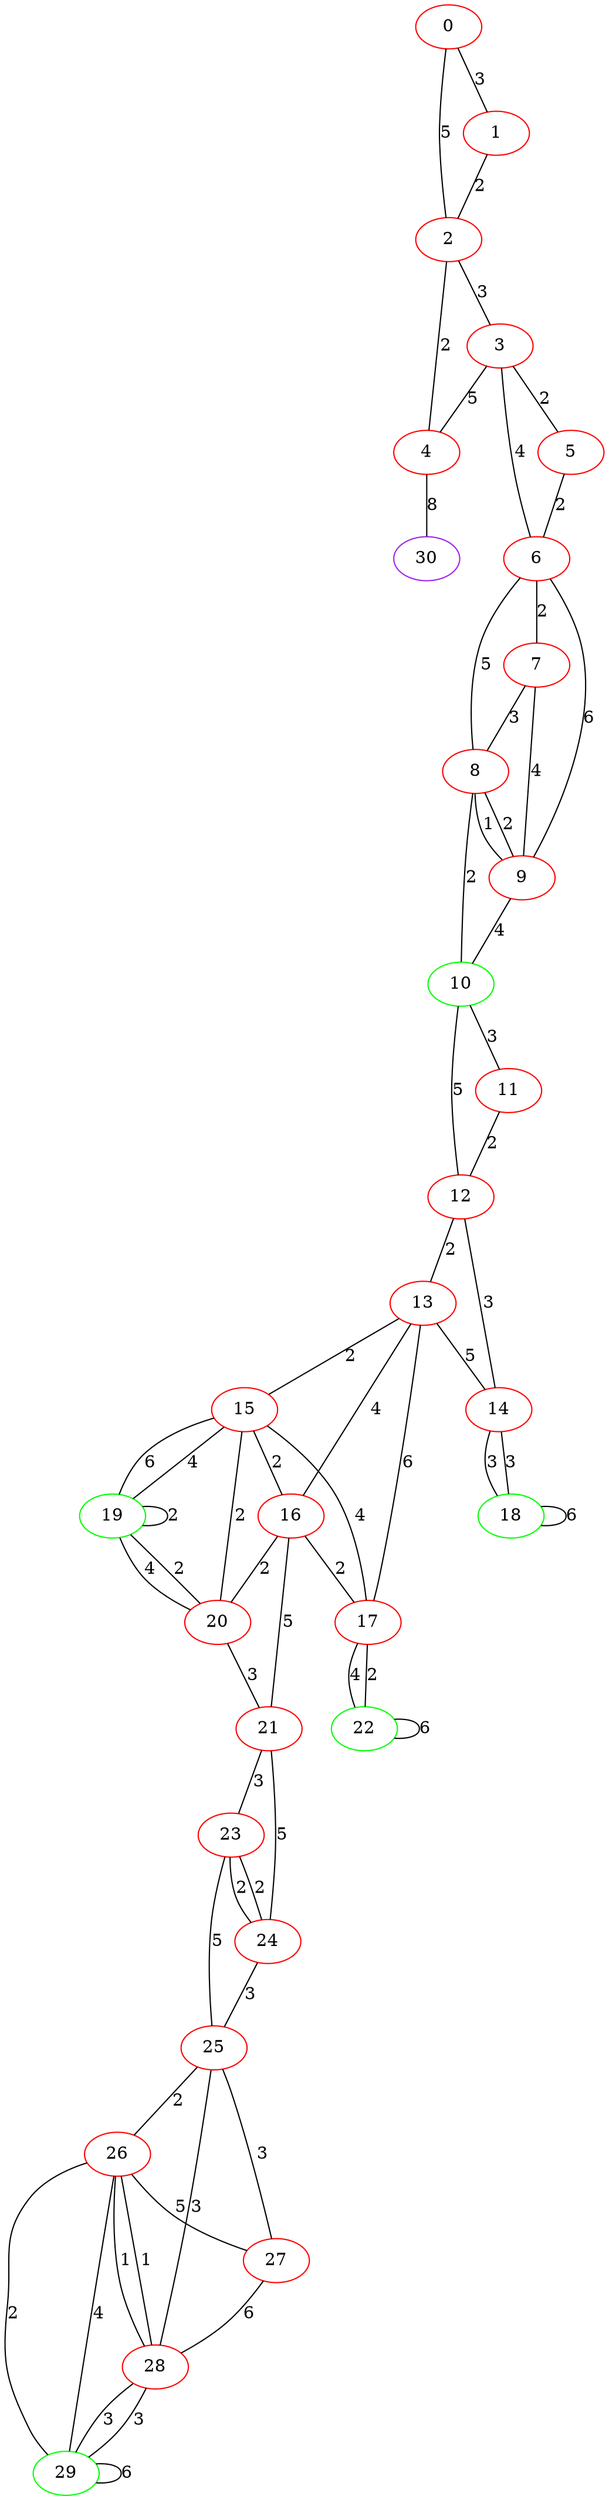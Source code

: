 graph "" {
0 [color=red, weight=1];
1 [color=red, weight=1];
2 [color=red, weight=1];
3 [color=red, weight=1];
4 [color=red, weight=1];
5 [color=red, weight=1];
6 [color=red, weight=1];
7 [color=red, weight=1];
8 [color=red, weight=1];
9 [color=red, weight=1];
10 [color=green, weight=2];
11 [color=red, weight=1];
12 [color=red, weight=1];
13 [color=red, weight=1];
14 [color=red, weight=1];
15 [color=red, weight=1];
16 [color=red, weight=1];
17 [color=red, weight=1];
18 [color=green, weight=2];
19 [color=green, weight=2];
20 [color=red, weight=1];
21 [color=red, weight=1];
22 [color=green, weight=2];
23 [color=red, weight=1];
24 [color=red, weight=1];
25 [color=red, weight=1];
26 [color=red, weight=1];
27 [color=red, weight=1];
28 [color=red, weight=1];
29 [color=green, weight=2];
30 [color=purple, weight=4];
0 -- 1  [key=0, label=3];
0 -- 2  [key=0, label=5];
1 -- 2  [key=0, label=2];
2 -- 3  [key=0, label=3];
2 -- 4  [key=0, label=2];
3 -- 4  [key=0, label=5];
3 -- 5  [key=0, label=2];
3 -- 6  [key=0, label=4];
4 -- 30  [key=0, label=8];
5 -- 6  [key=0, label=2];
6 -- 8  [key=0, label=5];
6 -- 9  [key=0, label=6];
6 -- 7  [key=0, label=2];
7 -- 8  [key=0, label=3];
7 -- 9  [key=0, label=4];
8 -- 9  [key=0, label=1];
8 -- 9  [key=1, label=2];
8 -- 10  [key=0, label=2];
9 -- 10  [key=0, label=4];
10 -- 11  [key=0, label=3];
10 -- 12  [key=0, label=5];
11 -- 12  [key=0, label=2];
12 -- 13  [key=0, label=2];
12 -- 14  [key=0, label=3];
13 -- 16  [key=0, label=4];
13 -- 17  [key=0, label=6];
13 -- 14  [key=0, label=5];
13 -- 15  [key=0, label=2];
14 -- 18  [key=0, label=3];
14 -- 18  [key=1, label=3];
15 -- 16  [key=0, label=2];
15 -- 17  [key=0, label=4];
15 -- 19  [key=0, label=6];
15 -- 19  [key=1, label=4];
15 -- 20  [key=0, label=2];
16 -- 17  [key=0, label=2];
16 -- 20  [key=0, label=2];
16 -- 21  [key=0, label=5];
17 -- 22  [key=0, label=2];
17 -- 22  [key=1, label=4];
18 -- 18  [key=0, label=6];
19 -- 19  [key=0, label=2];
19 -- 20  [key=0, label=4];
19 -- 20  [key=1, label=2];
20 -- 21  [key=0, label=3];
21 -- 24  [key=0, label=5];
21 -- 23  [key=0, label=3];
22 -- 22  [key=0, label=6];
23 -- 24  [key=0, label=2];
23 -- 24  [key=1, label=2];
23 -- 25  [key=0, label=5];
24 -- 25  [key=0, label=3];
25 -- 26  [key=0, label=2];
25 -- 27  [key=0, label=3];
25 -- 28  [key=0, label=3];
26 -- 27  [key=0, label=5];
26 -- 28  [key=0, label=1];
26 -- 28  [key=1, label=1];
26 -- 29  [key=0, label=2];
26 -- 29  [key=1, label=4];
27 -- 28  [key=0, label=6];
28 -- 29  [key=0, label=3];
28 -- 29  [key=1, label=3];
29 -- 29  [key=0, label=6];
}
